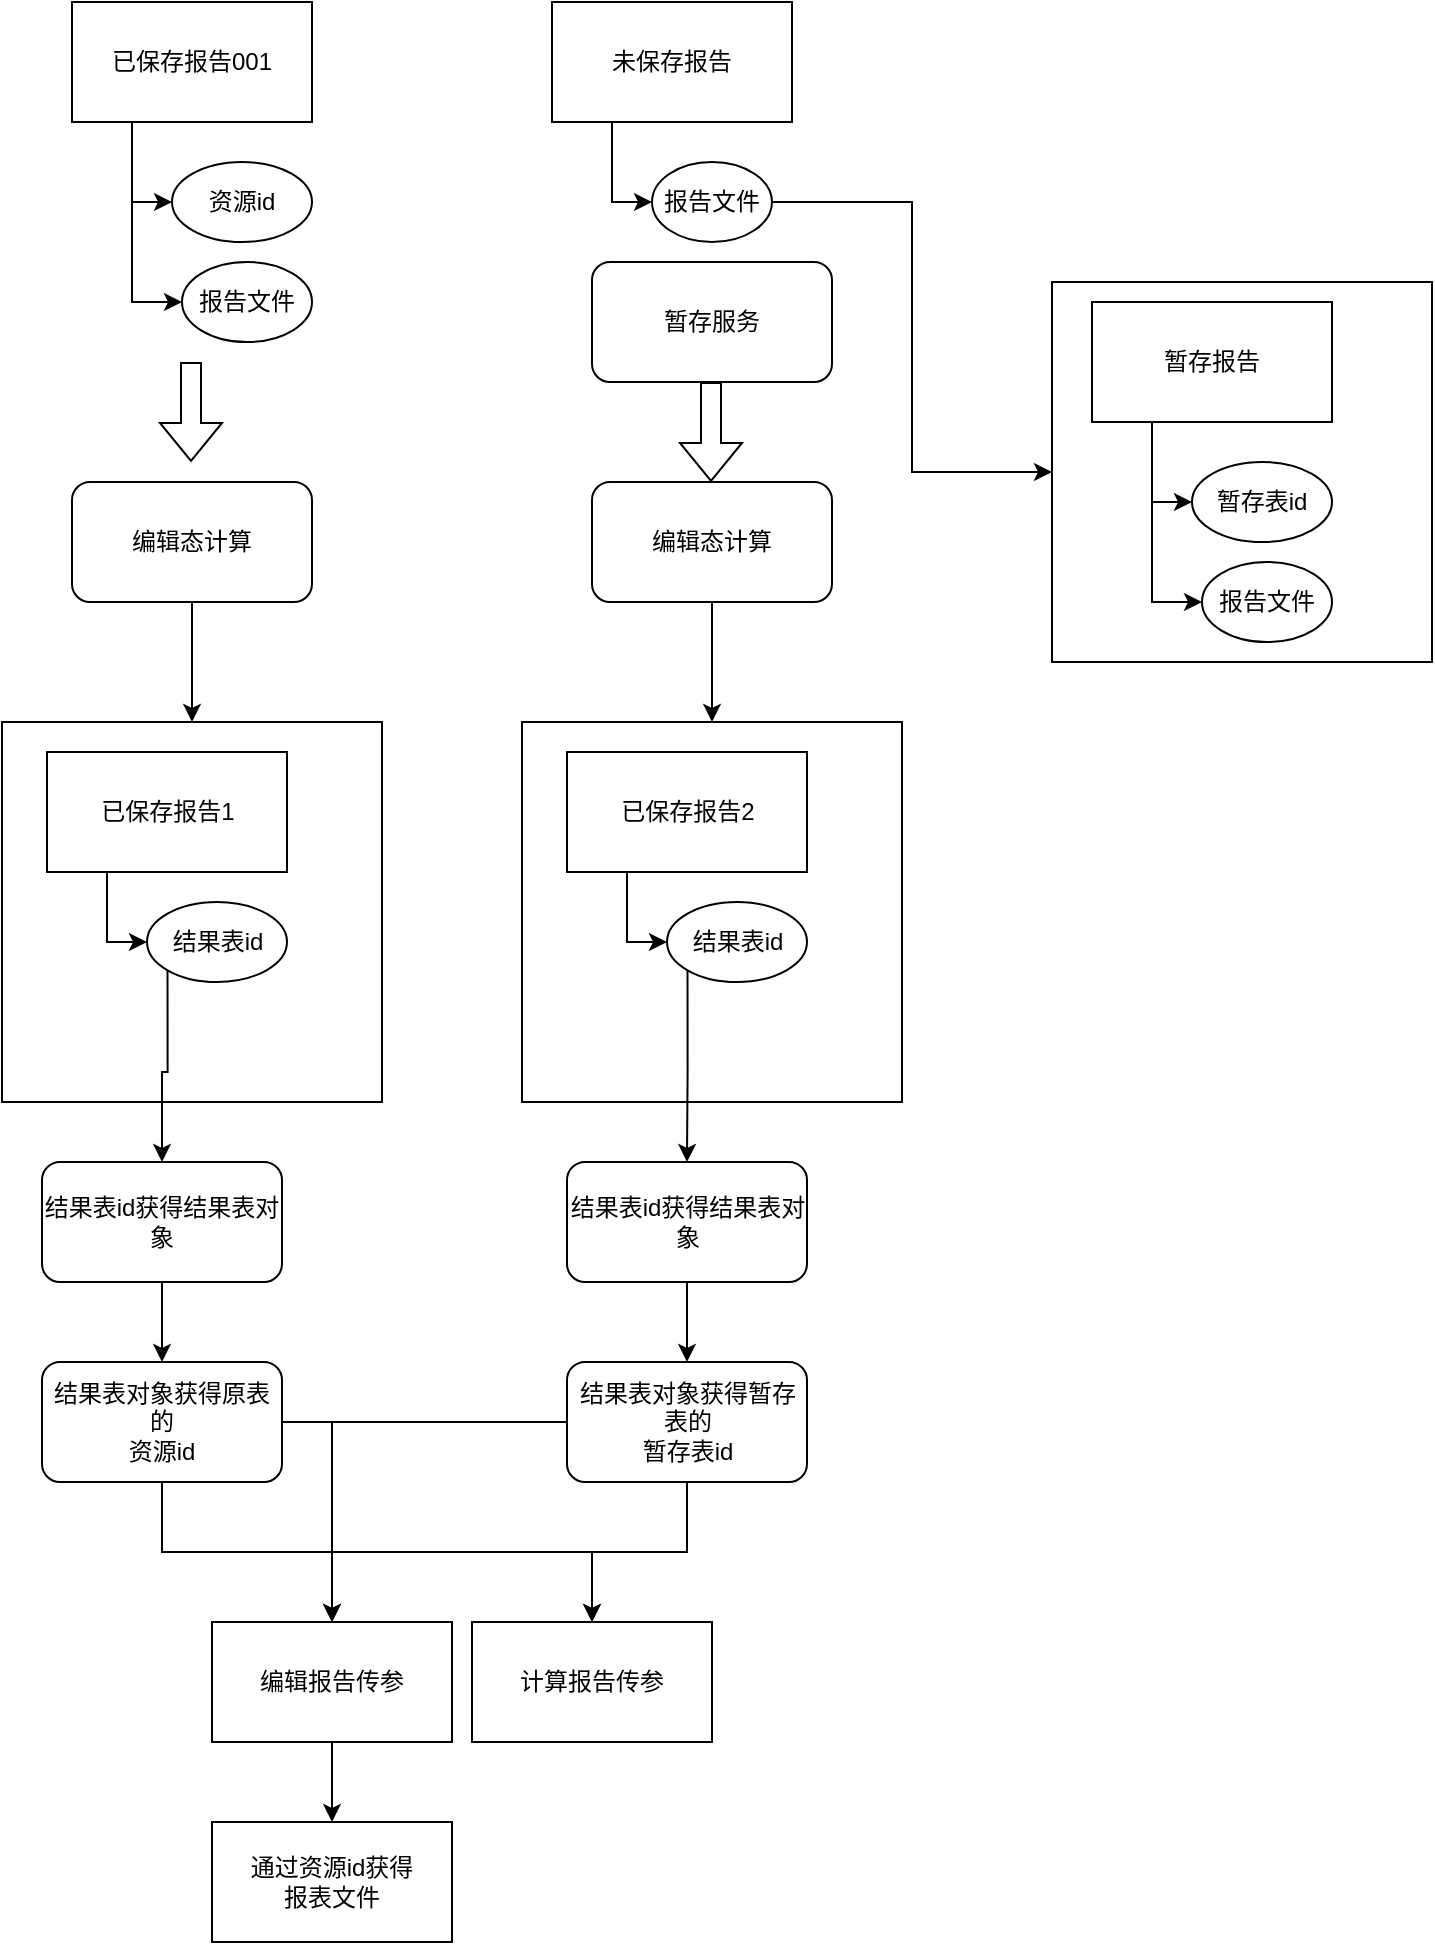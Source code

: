 <mxfile version="16.1.4" type="github">
  <diagram id="F0GN8qdKc0MtG5rQkF3G" name="第 1 页">
    <mxGraphModel dx="1673" dy="896" grid="1" gridSize="10" guides="1" tooltips="1" connect="1" arrows="1" fold="1" page="1" pageScale="1" pageWidth="3300" pageHeight="4681" math="0" shadow="0">
      <root>
        <mxCell id="0" />
        <mxCell id="1" parent="0" />
        <mxCell id="o10ZMcA5xNaD1vnkJLwF-6" style="edgeStyle=orthogonalEdgeStyle;rounded=0;orthogonalLoop=1;jettySize=auto;html=1;exitX=0.25;exitY=1;exitDx=0;exitDy=0;entryX=0;entryY=0.5;entryDx=0;entryDy=0;" edge="1" parent="1" source="o10ZMcA5xNaD1vnkJLwF-1" target="o10ZMcA5xNaD1vnkJLwF-5">
          <mxGeometry relative="1" as="geometry" />
        </mxCell>
        <mxCell id="o10ZMcA5xNaD1vnkJLwF-10" style="edgeStyle=orthogonalEdgeStyle;rounded=0;orthogonalLoop=1;jettySize=auto;html=1;exitX=0.25;exitY=1;exitDx=0;exitDy=0;entryX=0;entryY=0.5;entryDx=0;entryDy=0;" edge="1" parent="1" source="o10ZMcA5xNaD1vnkJLwF-1" target="o10ZMcA5xNaD1vnkJLwF-9">
          <mxGeometry relative="1" as="geometry" />
        </mxCell>
        <mxCell id="o10ZMcA5xNaD1vnkJLwF-1" value="已保存报告001" style="rounded=0;whiteSpace=wrap;html=1;" vertex="1" parent="1">
          <mxGeometry x="480" y="100" width="120" height="60" as="geometry" />
        </mxCell>
        <mxCell id="o10ZMcA5xNaD1vnkJLwF-8" style="edgeStyle=orthogonalEdgeStyle;rounded=0;orthogonalLoop=1;jettySize=auto;html=1;exitX=0.25;exitY=1;exitDx=0;exitDy=0;entryX=0;entryY=0.5;entryDx=0;entryDy=0;" edge="1" parent="1" source="o10ZMcA5xNaD1vnkJLwF-2" target="o10ZMcA5xNaD1vnkJLwF-7">
          <mxGeometry relative="1" as="geometry" />
        </mxCell>
        <mxCell id="o10ZMcA5xNaD1vnkJLwF-2" value="未保存报告" style="rounded=0;whiteSpace=wrap;html=1;" vertex="1" parent="1">
          <mxGeometry x="720" y="100" width="120" height="60" as="geometry" />
        </mxCell>
        <mxCell id="o10ZMcA5xNaD1vnkJLwF-5" value="资源id" style="ellipse;whiteSpace=wrap;html=1;" vertex="1" parent="1">
          <mxGeometry x="530" y="180" width="70" height="40" as="geometry" />
        </mxCell>
        <mxCell id="o10ZMcA5xNaD1vnkJLwF-7" value="报告文件" style="ellipse;whiteSpace=wrap;html=1;" vertex="1" parent="1">
          <mxGeometry x="770" y="180" width="60" height="40" as="geometry" />
        </mxCell>
        <mxCell id="o10ZMcA5xNaD1vnkJLwF-9" value="报告文件" style="ellipse;whiteSpace=wrap;html=1;" vertex="1" parent="1">
          <mxGeometry x="535" y="230" width="65" height="40" as="geometry" />
        </mxCell>
        <mxCell id="o10ZMcA5xNaD1vnkJLwF-12" value="" style="shape=flexArrow;endArrow=classic;html=1;rounded=0;" edge="1" parent="1">
          <mxGeometry width="50" height="50" relative="1" as="geometry">
            <mxPoint x="539.5" y="280" as="sourcePoint" />
            <mxPoint x="539.5" y="330" as="targetPoint" />
          </mxGeometry>
        </mxCell>
        <mxCell id="o10ZMcA5xNaD1vnkJLwF-21" style="edgeStyle=orthogonalEdgeStyle;rounded=0;orthogonalLoop=1;jettySize=auto;html=1;exitX=0.5;exitY=1;exitDx=0;exitDy=0;" edge="1" parent="1" source="o10ZMcA5xNaD1vnkJLwF-13" target="o10ZMcA5xNaD1vnkJLwF-14">
          <mxGeometry relative="1" as="geometry" />
        </mxCell>
        <mxCell id="o10ZMcA5xNaD1vnkJLwF-13" value="&lt;span&gt;编辑态计算&lt;/span&gt;" style="rounded=1;whiteSpace=wrap;html=1;" vertex="1" parent="1">
          <mxGeometry x="480" y="340" width="120" height="60" as="geometry" />
        </mxCell>
        <mxCell id="o10ZMcA5xNaD1vnkJLwF-14" value="" style="whiteSpace=wrap;html=1;aspect=fixed;" vertex="1" parent="1">
          <mxGeometry x="445" y="460" width="190" height="190" as="geometry" />
        </mxCell>
        <mxCell id="o10ZMcA5xNaD1vnkJLwF-16" style="edgeStyle=orthogonalEdgeStyle;rounded=0;orthogonalLoop=1;jettySize=auto;html=1;exitX=0.25;exitY=1;exitDx=0;exitDy=0;entryX=0;entryY=0.5;entryDx=0;entryDy=0;" edge="1" parent="1" source="o10ZMcA5xNaD1vnkJLwF-18" target="o10ZMcA5xNaD1vnkJLwF-19">
          <mxGeometry relative="1" as="geometry" />
        </mxCell>
        <mxCell id="o10ZMcA5xNaD1vnkJLwF-18" value="已保存报告1" style="rounded=0;whiteSpace=wrap;html=1;" vertex="1" parent="1">
          <mxGeometry x="467.5" y="475" width="120" height="60" as="geometry" />
        </mxCell>
        <mxCell id="o10ZMcA5xNaD1vnkJLwF-58" style="edgeStyle=orthogonalEdgeStyle;rounded=0;orthogonalLoop=1;jettySize=auto;html=1;exitX=0;exitY=1;exitDx=0;exitDy=0;" edge="1" parent="1" source="o10ZMcA5xNaD1vnkJLwF-19" target="o10ZMcA5xNaD1vnkJLwF-57">
          <mxGeometry relative="1" as="geometry" />
        </mxCell>
        <mxCell id="o10ZMcA5xNaD1vnkJLwF-19" value="结果表id" style="ellipse;whiteSpace=wrap;html=1;" vertex="1" parent="1">
          <mxGeometry x="517.5" y="550" width="70" height="40" as="geometry" />
        </mxCell>
        <mxCell id="o10ZMcA5xNaD1vnkJLwF-32" value="" style="shape=flexArrow;endArrow=classic;html=1;rounded=0;" edge="1" parent="1">
          <mxGeometry width="50" height="50" relative="1" as="geometry">
            <mxPoint x="799.5" y="290" as="sourcePoint" />
            <mxPoint x="799.5" y="340" as="targetPoint" />
          </mxGeometry>
        </mxCell>
        <mxCell id="o10ZMcA5xNaD1vnkJLwF-33" style="edgeStyle=orthogonalEdgeStyle;rounded=0;orthogonalLoop=1;jettySize=auto;html=1;exitX=0.5;exitY=1;exitDx=0;exitDy=0;" edge="1" parent="1" source="o10ZMcA5xNaD1vnkJLwF-34" target="o10ZMcA5xNaD1vnkJLwF-35">
          <mxGeometry relative="1" as="geometry" />
        </mxCell>
        <mxCell id="o10ZMcA5xNaD1vnkJLwF-34" value="&lt;span&gt;编辑态计算&lt;/span&gt;" style="rounded=1;whiteSpace=wrap;html=1;" vertex="1" parent="1">
          <mxGeometry x="740" y="340" width="120" height="60" as="geometry" />
        </mxCell>
        <mxCell id="o10ZMcA5xNaD1vnkJLwF-35" value="" style="whiteSpace=wrap;html=1;aspect=fixed;" vertex="1" parent="1">
          <mxGeometry x="705" y="460" width="190" height="190" as="geometry" />
        </mxCell>
        <mxCell id="o10ZMcA5xNaD1vnkJLwF-36" style="edgeStyle=orthogonalEdgeStyle;rounded=0;orthogonalLoop=1;jettySize=auto;html=1;exitX=0.25;exitY=1;exitDx=0;exitDy=0;entryX=0;entryY=0.5;entryDx=0;entryDy=0;" edge="1" parent="1" source="o10ZMcA5xNaD1vnkJLwF-38" target="o10ZMcA5xNaD1vnkJLwF-39">
          <mxGeometry relative="1" as="geometry" />
        </mxCell>
        <mxCell id="o10ZMcA5xNaD1vnkJLwF-38" value="已保存报告2" style="rounded=0;whiteSpace=wrap;html=1;" vertex="1" parent="1">
          <mxGeometry x="727.5" y="475" width="120" height="60" as="geometry" />
        </mxCell>
        <mxCell id="o10ZMcA5xNaD1vnkJLwF-69" style="edgeStyle=orthogonalEdgeStyle;rounded=0;orthogonalLoop=1;jettySize=auto;html=1;exitX=0;exitY=1;exitDx=0;exitDy=0;entryX=0.5;entryY=0;entryDx=0;entryDy=0;" edge="1" parent="1" source="o10ZMcA5xNaD1vnkJLwF-39" target="o10ZMcA5xNaD1vnkJLwF-70">
          <mxGeometry relative="1" as="geometry">
            <mxPoint x="788.176" y="690" as="targetPoint" />
          </mxGeometry>
        </mxCell>
        <mxCell id="o10ZMcA5xNaD1vnkJLwF-39" value="结果表id" style="ellipse;whiteSpace=wrap;html=1;" vertex="1" parent="1">
          <mxGeometry x="777.5" y="550" width="70" height="40" as="geometry" />
        </mxCell>
        <mxCell id="o10ZMcA5xNaD1vnkJLwF-41" value="" style="rounded=0;whiteSpace=wrap;html=1;" vertex="1" parent="1">
          <mxGeometry x="970" y="240" width="190" height="190" as="geometry" />
        </mxCell>
        <mxCell id="o10ZMcA5xNaD1vnkJLwF-43" style="edgeStyle=orthogonalEdgeStyle;rounded=0;orthogonalLoop=1;jettySize=auto;html=1;entryX=0;entryY=0.5;entryDx=0;entryDy=0;" edge="1" parent="1" source="o10ZMcA5xNaD1vnkJLwF-7" target="o10ZMcA5xNaD1vnkJLwF-41">
          <mxGeometry relative="1" as="geometry" />
        </mxCell>
        <mxCell id="o10ZMcA5xNaD1vnkJLwF-42" value="暂存服务" style="rounded=1;whiteSpace=wrap;html=1;" vertex="1" parent="1">
          <mxGeometry x="740" y="230" width="120" height="60" as="geometry" />
        </mxCell>
        <mxCell id="o10ZMcA5xNaD1vnkJLwF-45" style="edgeStyle=orthogonalEdgeStyle;rounded=0;orthogonalLoop=1;jettySize=auto;html=1;exitX=0.25;exitY=1;exitDx=0;exitDy=0;entryX=0;entryY=0.5;entryDx=0;entryDy=0;" edge="1" parent="1" source="o10ZMcA5xNaD1vnkJLwF-47" target="o10ZMcA5xNaD1vnkJLwF-48">
          <mxGeometry relative="1" as="geometry" />
        </mxCell>
        <mxCell id="o10ZMcA5xNaD1vnkJLwF-46" style="edgeStyle=orthogonalEdgeStyle;rounded=0;orthogonalLoop=1;jettySize=auto;html=1;exitX=0.25;exitY=1;exitDx=0;exitDy=0;entryX=0;entryY=0.5;entryDx=0;entryDy=0;" edge="1" parent="1" source="o10ZMcA5xNaD1vnkJLwF-47" target="o10ZMcA5xNaD1vnkJLwF-49">
          <mxGeometry relative="1" as="geometry" />
        </mxCell>
        <mxCell id="o10ZMcA5xNaD1vnkJLwF-47" value="暂存报告" style="rounded=0;whiteSpace=wrap;html=1;" vertex="1" parent="1">
          <mxGeometry x="990" y="250" width="120" height="60" as="geometry" />
        </mxCell>
        <mxCell id="o10ZMcA5xNaD1vnkJLwF-48" value="暂存表id" style="ellipse;whiteSpace=wrap;html=1;" vertex="1" parent="1">
          <mxGeometry x="1040" y="330" width="70" height="40" as="geometry" />
        </mxCell>
        <mxCell id="o10ZMcA5xNaD1vnkJLwF-49" value="报告文件" style="ellipse;whiteSpace=wrap;html=1;" vertex="1" parent="1">
          <mxGeometry x="1045" y="380" width="65" height="40" as="geometry" />
        </mxCell>
        <mxCell id="o10ZMcA5xNaD1vnkJLwF-75" style="edgeStyle=orthogonalEdgeStyle;rounded=0;orthogonalLoop=1;jettySize=auto;html=1;exitX=0.5;exitY=1;exitDx=0;exitDy=0;entryX=0.5;entryY=0;entryDx=0;entryDy=0;" edge="1" parent="1" source="o10ZMcA5xNaD1vnkJLwF-51" target="o10ZMcA5xNaD1vnkJLwF-74">
          <mxGeometry relative="1" as="geometry" />
        </mxCell>
        <mxCell id="o10ZMcA5xNaD1vnkJLwF-51" value="编辑报告传参" style="rounded=0;whiteSpace=wrap;html=1;" vertex="1" parent="1">
          <mxGeometry x="550" y="910" width="120" height="60" as="geometry" />
        </mxCell>
        <mxCell id="o10ZMcA5xNaD1vnkJLwF-52" value="计算报告传参" style="rounded=0;whiteSpace=wrap;html=1;" vertex="1" parent="1">
          <mxGeometry x="680" y="910" width="120" height="60" as="geometry" />
        </mxCell>
        <mxCell id="o10ZMcA5xNaD1vnkJLwF-66" style="edgeStyle=orthogonalEdgeStyle;rounded=0;orthogonalLoop=1;jettySize=auto;html=1;exitX=0.5;exitY=1;exitDx=0;exitDy=0;entryX=0.5;entryY=0;entryDx=0;entryDy=0;" edge="1" parent="1" source="o10ZMcA5xNaD1vnkJLwF-57" target="o10ZMcA5xNaD1vnkJLwF-65">
          <mxGeometry relative="1" as="geometry" />
        </mxCell>
        <mxCell id="o10ZMcA5xNaD1vnkJLwF-57" value="结果表id获得结果表对象" style="rounded=1;whiteSpace=wrap;html=1;" vertex="1" parent="1">
          <mxGeometry x="465" y="680" width="120" height="60" as="geometry" />
        </mxCell>
        <mxCell id="o10ZMcA5xNaD1vnkJLwF-77" style="edgeStyle=orthogonalEdgeStyle;rounded=0;orthogonalLoop=1;jettySize=auto;html=1;exitX=0.5;exitY=1;exitDx=0;exitDy=0;" edge="1" parent="1" source="o10ZMcA5xNaD1vnkJLwF-65" target="o10ZMcA5xNaD1vnkJLwF-52">
          <mxGeometry relative="1" as="geometry" />
        </mxCell>
        <mxCell id="o10ZMcA5xNaD1vnkJLwF-80" style="edgeStyle=orthogonalEdgeStyle;rounded=0;orthogonalLoop=1;jettySize=auto;html=1;exitX=1;exitY=0.5;exitDx=0;exitDy=0;entryX=0.5;entryY=0;entryDx=0;entryDy=0;" edge="1" parent="1" source="o10ZMcA5xNaD1vnkJLwF-65" target="o10ZMcA5xNaD1vnkJLwF-51">
          <mxGeometry relative="1" as="geometry" />
        </mxCell>
        <mxCell id="o10ZMcA5xNaD1vnkJLwF-65" value="结果表对象获得原表的&lt;br&gt;资源id" style="rounded=1;whiteSpace=wrap;html=1;" vertex="1" parent="1">
          <mxGeometry x="465" y="780" width="120" height="60" as="geometry" />
        </mxCell>
        <mxCell id="o10ZMcA5xNaD1vnkJLwF-72" style="edgeStyle=orthogonalEdgeStyle;rounded=0;orthogonalLoop=1;jettySize=auto;html=1;exitX=0.5;exitY=1;exitDx=0;exitDy=0;" edge="1" parent="1" source="o10ZMcA5xNaD1vnkJLwF-70" target="o10ZMcA5xNaD1vnkJLwF-71">
          <mxGeometry relative="1" as="geometry" />
        </mxCell>
        <mxCell id="o10ZMcA5xNaD1vnkJLwF-70" value="结果表id获得结果表对象" style="rounded=1;whiteSpace=wrap;html=1;" vertex="1" parent="1">
          <mxGeometry x="727.5" y="680" width="120" height="60" as="geometry" />
        </mxCell>
        <mxCell id="o10ZMcA5xNaD1vnkJLwF-78" style="edgeStyle=orthogonalEdgeStyle;rounded=0;orthogonalLoop=1;jettySize=auto;html=1;exitX=0;exitY=0.5;exitDx=0;exitDy=0;entryX=0.5;entryY=0;entryDx=0;entryDy=0;" edge="1" parent="1" source="o10ZMcA5xNaD1vnkJLwF-71" target="o10ZMcA5xNaD1vnkJLwF-51">
          <mxGeometry relative="1" as="geometry" />
        </mxCell>
        <mxCell id="o10ZMcA5xNaD1vnkJLwF-79" style="edgeStyle=orthogonalEdgeStyle;rounded=0;orthogonalLoop=1;jettySize=auto;html=1;exitX=0.5;exitY=1;exitDx=0;exitDy=0;" edge="1" parent="1" source="o10ZMcA5xNaD1vnkJLwF-71" target="o10ZMcA5xNaD1vnkJLwF-52">
          <mxGeometry relative="1" as="geometry" />
        </mxCell>
        <mxCell id="o10ZMcA5xNaD1vnkJLwF-71" value="结果表对象获得暂存表的&lt;br&gt;暂存表id" style="rounded=1;whiteSpace=wrap;html=1;" vertex="1" parent="1">
          <mxGeometry x="727.5" y="780" width="120" height="60" as="geometry" />
        </mxCell>
        <mxCell id="o10ZMcA5xNaD1vnkJLwF-74" value="通过资源id获得&lt;br&gt;报表文件" style="rounded=0;whiteSpace=wrap;html=1;" vertex="1" parent="1">
          <mxGeometry x="550" y="1010" width="120" height="60" as="geometry" />
        </mxCell>
      </root>
    </mxGraphModel>
  </diagram>
</mxfile>
